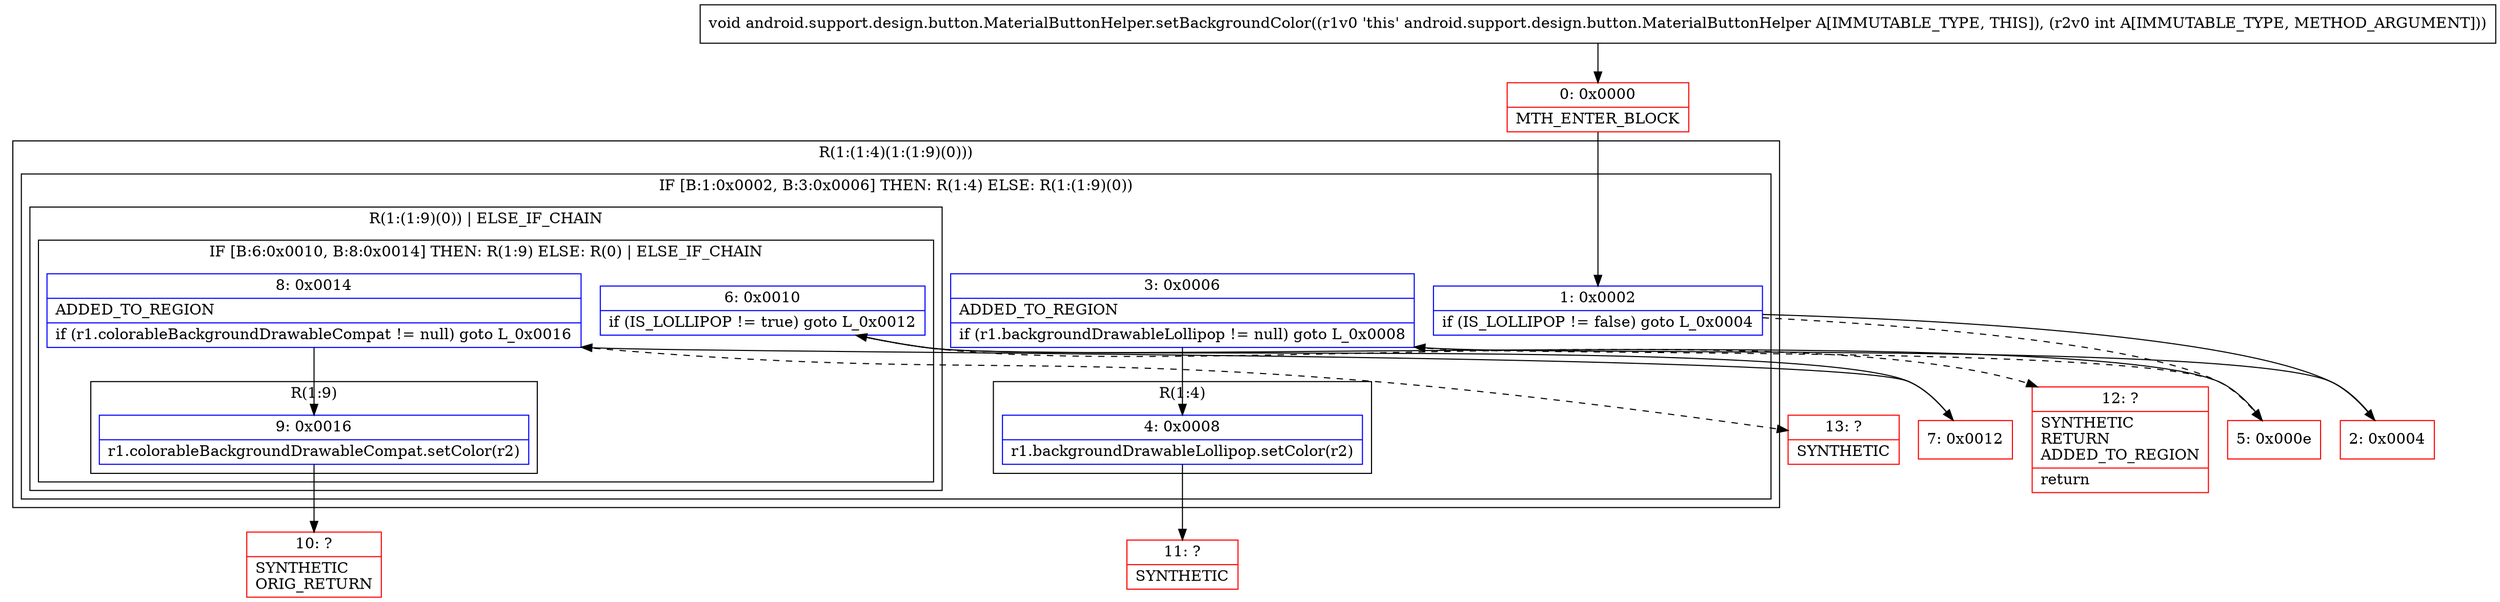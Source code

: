 digraph "CFG forandroid.support.design.button.MaterialButtonHelper.setBackgroundColor(I)V" {
subgraph cluster_Region_1233019525 {
label = "R(1:(1:4)(1:(1:9)(0)))";
node [shape=record,color=blue];
subgraph cluster_IfRegion_1520342986 {
label = "IF [B:1:0x0002, B:3:0x0006] THEN: R(1:4) ELSE: R(1:(1:9)(0))";
node [shape=record,color=blue];
Node_1 [shape=record,label="{1\:\ 0x0002|if (IS_LOLLIPOP != false) goto L_0x0004\l}"];
Node_3 [shape=record,label="{3\:\ 0x0006|ADDED_TO_REGION\l|if (r1.backgroundDrawableLollipop != null) goto L_0x0008\l}"];
subgraph cluster_Region_34845851 {
label = "R(1:4)";
node [shape=record,color=blue];
Node_4 [shape=record,label="{4\:\ 0x0008|r1.backgroundDrawableLollipop.setColor(r2)\l}"];
}
subgraph cluster_Region_1209079950 {
label = "R(1:(1:9)(0)) | ELSE_IF_CHAIN\l";
node [shape=record,color=blue];
subgraph cluster_IfRegion_1916875075 {
label = "IF [B:6:0x0010, B:8:0x0014] THEN: R(1:9) ELSE: R(0) | ELSE_IF_CHAIN\l";
node [shape=record,color=blue];
Node_6 [shape=record,label="{6\:\ 0x0010|if (IS_LOLLIPOP != true) goto L_0x0012\l}"];
Node_8 [shape=record,label="{8\:\ 0x0014|ADDED_TO_REGION\l|if (r1.colorableBackgroundDrawableCompat != null) goto L_0x0016\l}"];
subgraph cluster_Region_1548736518 {
label = "R(1:9)";
node [shape=record,color=blue];
Node_9 [shape=record,label="{9\:\ 0x0016|r1.colorableBackgroundDrawableCompat.setColor(r2)\l}"];
}
subgraph cluster_Region_1139214456 {
label = "R(0)";
node [shape=record,color=blue];
}
}
}
}
}
Node_0 [shape=record,color=red,label="{0\:\ 0x0000|MTH_ENTER_BLOCK\l}"];
Node_2 [shape=record,color=red,label="{2\:\ 0x0004}"];
Node_5 [shape=record,color=red,label="{5\:\ 0x000e}"];
Node_7 [shape=record,color=red,label="{7\:\ 0x0012}"];
Node_10 [shape=record,color=red,label="{10\:\ ?|SYNTHETIC\lORIG_RETURN\l}"];
Node_11 [shape=record,color=red,label="{11\:\ ?|SYNTHETIC\l}"];
Node_12 [shape=record,color=red,label="{12\:\ ?|SYNTHETIC\lRETURN\lADDED_TO_REGION\l|return\l}"];
Node_13 [shape=record,color=red,label="{13\:\ ?|SYNTHETIC\l}"];
MethodNode[shape=record,label="{void android.support.design.button.MaterialButtonHelper.setBackgroundColor((r1v0 'this' android.support.design.button.MaterialButtonHelper A[IMMUTABLE_TYPE, THIS]), (r2v0 int A[IMMUTABLE_TYPE, METHOD_ARGUMENT])) }"];
MethodNode -> Node_0;
Node_1 -> Node_2;
Node_1 -> Node_5[style=dashed];
Node_3 -> Node_4;
Node_3 -> Node_5[style=dashed];
Node_4 -> Node_11;
Node_6 -> Node_7;
Node_6 -> Node_12[style=dashed];
Node_8 -> Node_9;
Node_8 -> Node_13[style=dashed];
Node_9 -> Node_10;
Node_0 -> Node_1;
Node_2 -> Node_3;
Node_5 -> Node_6;
Node_7 -> Node_8;
}

